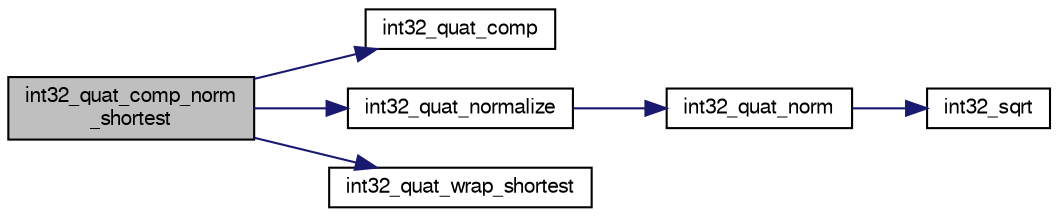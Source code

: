 digraph "int32_quat_comp_norm_shortest"
{
  edge [fontname="FreeSans",fontsize="10",labelfontname="FreeSans",labelfontsize="10"];
  node [fontname="FreeSans",fontsize="10",shape=record];
  rankdir="LR";
  Node1 [label="int32_quat_comp_norm\l_shortest",height=0.2,width=0.4,color="black", fillcolor="grey75", style="filled", fontcolor="black"];
  Node1 -> Node2 [color="midnightblue",fontsize="10",style="solid",fontname="FreeSans"];
  Node2 [label="int32_quat_comp",height=0.2,width=0.4,color="black", fillcolor="white", style="filled",URL="$group__math__algebra__int.html#ga04fe6ffb1b86afc85f91b2a07e224739",tooltip="Composition (multiplication) of two quaternions. "];
  Node1 -> Node3 [color="midnightblue",fontsize="10",style="solid",fontname="FreeSans"];
  Node3 [label="int32_quat_normalize",height=0.2,width=0.4,color="black", fillcolor="white", style="filled",URL="$group__math__algebra__int.html#ga00267cacb602945fc6cfb054492460fa",tooltip="normalize a quaternion inplace "];
  Node3 -> Node4 [color="midnightblue",fontsize="10",style="solid",fontname="FreeSans"];
  Node4 [label="int32_quat_norm",height=0.2,width=0.4,color="black", fillcolor="white", style="filled",URL="$group__math__algebra__int.html#ga1dac7ce8c769898ccda119edb55f52ef",tooltip="Norm of a quaternion. "];
  Node4 -> Node5 [color="midnightblue",fontsize="10",style="solid",fontname="FreeSans"];
  Node5 [label="int32_sqrt",height=0.2,width=0.4,color="black", fillcolor="white", style="filled",URL="$group__math__algebra__int.html#ga4f101a6e0a22ac1b90f36fe8bf97d702"];
  Node1 -> Node6 [color="midnightblue",fontsize="10",style="solid",fontname="FreeSans"];
  Node6 [label="int32_quat_wrap_shortest",height=0.2,width=0.4,color="black", fillcolor="white", style="filled",URL="$group__math__algebra__int.html#ga7af214127cdc156466db26fd3497ce84"];
}
